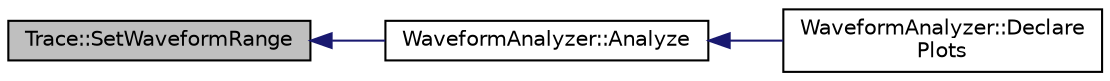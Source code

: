 digraph "Trace::SetWaveformRange"
{
  edge [fontname="Helvetica",fontsize="10",labelfontname="Helvetica",labelfontsize="10"];
  node [fontname="Helvetica",fontsize="10",shape=record];
  rankdir="LR";
  Node1 [label="Trace::SetWaveformRange",height=0.2,width=0.4,color="black", fillcolor="grey75", style="filled", fontcolor="black"];
  Node1 -> Node2 [dir="back",color="midnightblue",fontsize="10",style="solid",fontname="Helvetica"];
  Node2 [label="WaveformAnalyzer::Analyze",height=0.2,width=0.4,color="black", fillcolor="white", style="filled",URL="$da/d8c/class_waveform_analyzer.html#a36eda222c9ffa40319cd0ba9ebe62a0a"];
  Node2 -> Node3 [dir="back",color="midnightblue",fontsize="10",style="solid",fontname="Helvetica"];
  Node3 [label="WaveformAnalyzer::Declare\lPlots",height=0.2,width=0.4,color="black", fillcolor="white", style="filled",URL="$da/d8c/class_waveform_analyzer.html#a9ab9178974207b8f16eccb28bbadec2c"];
}
